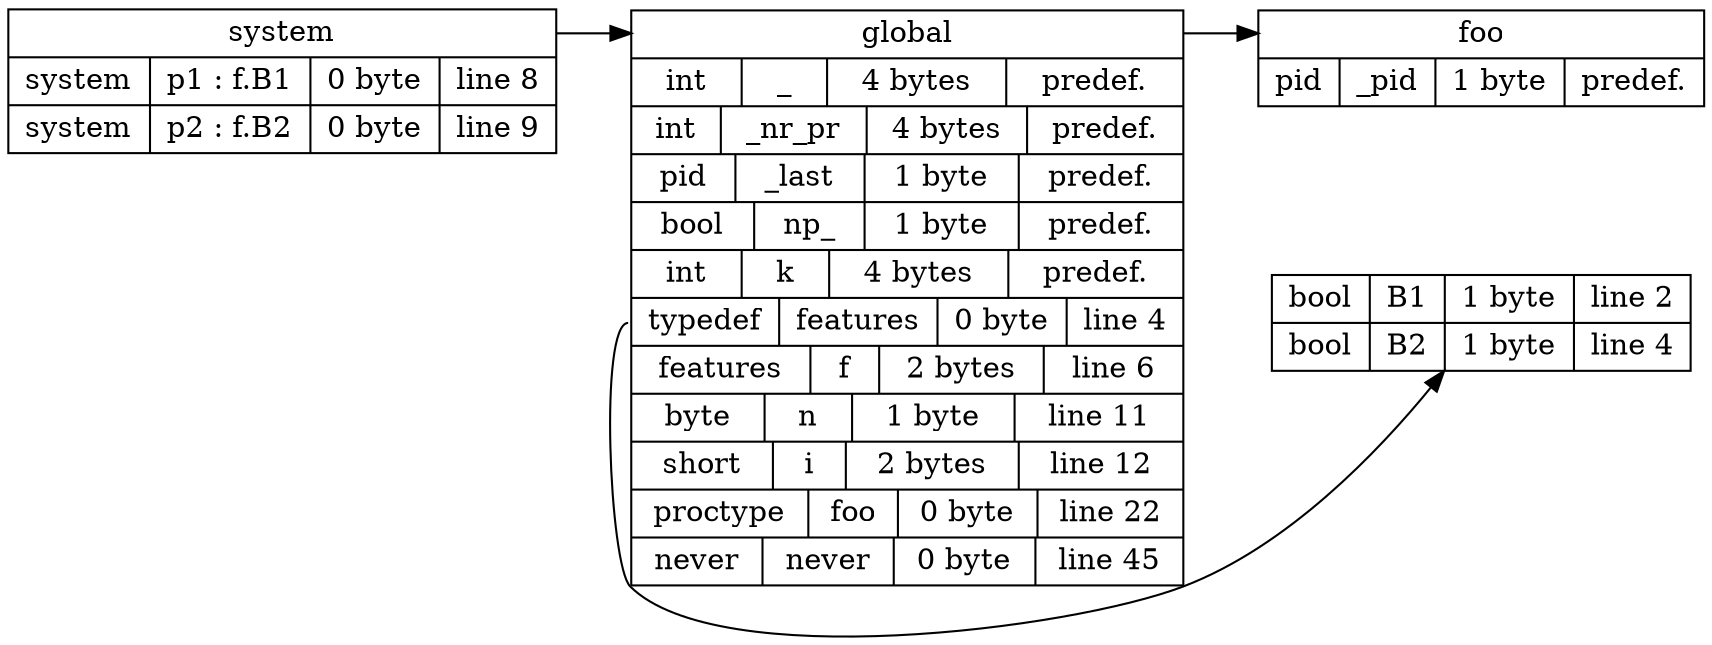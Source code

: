 digraph symbol_table {
	 rankdir = LR
	system[ shape = record, label = "<f0> system | { <94621325648176> system|p1 : f.B1| 0 byte | line 8 } | { <94621325649504> system|p2 : f.B2| 0 byte | line 9 }"]

	global[ shape = record, label = "<f0> global | { <94621325607472> int|_| 4 bytes | predef. } | { <94621325607744> int|_nr_pr| 4 bytes | predef. } | { <94621325607904> pid|_last| 1 byte | predef. } | { <94621325608064> bool|np_| 1 byte | predef. } | { <94621325641504> int|k| 4 bytes | predef. } | { <94621325646240> typedef|features| 0 byte | line 4 } | { <94621325646832> features|f| 2 bytes | line 6 } | { <94621325649872> byte|n| 1 byte | line 11 } | { <94621325650272> short|i| 2 bytes | line 12 } | { <94621325691632> proctype|foo| 0 byte | line 22 } | { <94621325720288> never|never| 0 byte | line 45 }"]

	foo[ shape = record, label = "<f0> foo | { <94621325650944> pid|_pid| 1 byte | predef. }"]


	global:f0 -> foo:f0

	features[ shape = record, label = "{ <94621325645888> bool|B1| 1 byte | line 2 } | { <94621325646080> bool|B2| 1 byte | line 4 }"]

	global:94621325646240 -> features


	system:f0 -> global:f0


}
